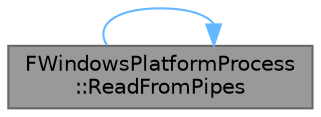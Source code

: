 digraph "FWindowsPlatformProcess::ReadFromPipes"
{
 // INTERACTIVE_SVG=YES
 // LATEX_PDF_SIZE
  bgcolor="transparent";
  edge [fontname=Helvetica,fontsize=10,labelfontname=Helvetica,labelfontsize=10];
  node [fontname=Helvetica,fontsize=10,shape=box,height=0.2,width=0.4];
  rankdir="LR";
  Node1 [id="Node000001",label="FWindowsPlatformProcess\l::ReadFromPipes",height=0.2,width=0.4,color="gray40", fillcolor="grey60", style="filled", fontcolor="black",tooltip="Reads from a collection of anonymous pipes."];
  Node1 -> Node1 [id="edge1_Node000001_Node000001",color="steelblue1",style="solid",tooltip=" "];
}
